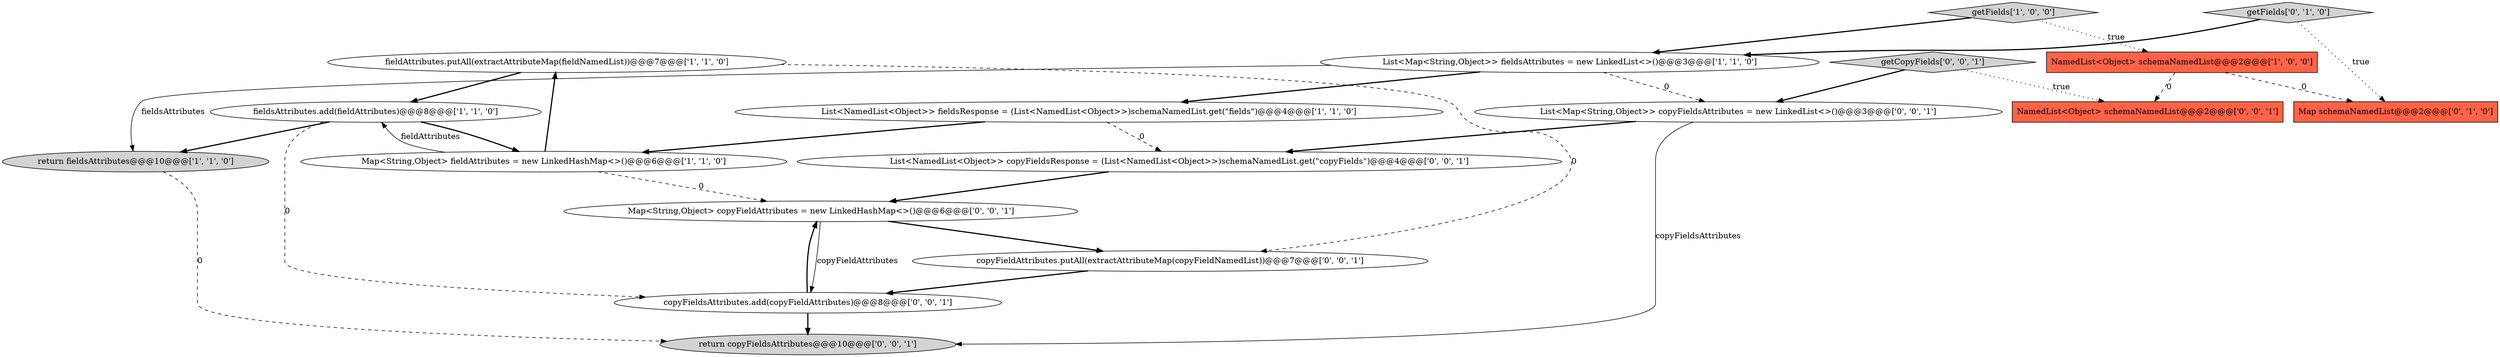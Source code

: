 digraph {
0 [style = filled, label = "fieldAttributes.putAll(extractAttributeMap(fieldNamedList))@@@7@@@['1', '1', '0']", fillcolor = white, shape = ellipse image = "AAA0AAABBB1BBB"];
6 [style = filled, label = "fieldsAttributes.add(fieldAttributes)@@@8@@@['1', '1', '0']", fillcolor = white, shape = ellipse image = "AAA0AAABBB1BBB"];
4 [style = filled, label = "Map<String,Object> fieldAttributes = new LinkedHashMap<>()@@@6@@@['1', '1', '0']", fillcolor = white, shape = ellipse image = "AAA0AAABBB1BBB"];
3 [style = filled, label = "getFields['1', '0', '0']", fillcolor = lightgray, shape = diamond image = "AAA0AAABBB1BBB"];
10 [style = filled, label = "Map<String,Object> copyFieldAttributes = new LinkedHashMap<>()@@@6@@@['0', '0', '1']", fillcolor = white, shape = ellipse image = "AAA0AAABBB3BBB"];
13 [style = filled, label = "copyFieldsAttributes.add(copyFieldAttributes)@@@8@@@['0', '0', '1']", fillcolor = white, shape = ellipse image = "AAA0AAABBB3BBB"];
5 [style = filled, label = "NamedList<Object> schemaNamedList@@@2@@@['1', '0', '0']", fillcolor = tomato, shape = box image = "AAA1AAABBB1BBB"];
16 [style = filled, label = "List<Map<String,Object>> copyFieldsAttributes = new LinkedList<>()@@@3@@@['0', '0', '1']", fillcolor = white, shape = ellipse image = "AAA0AAABBB3BBB"];
1 [style = filled, label = "List<Map<String,Object>> fieldsAttributes = new LinkedList<>()@@@3@@@['1', '1', '0']", fillcolor = white, shape = ellipse image = "AAA0AAABBB1BBB"];
8 [style = filled, label = "getFields['0', '1', '0']", fillcolor = lightgray, shape = diamond image = "AAA0AAABBB2BBB"];
14 [style = filled, label = "getCopyFields['0', '0', '1']", fillcolor = lightgray, shape = diamond image = "AAA0AAABBB3BBB"];
9 [style = filled, label = "Map schemaNamedList@@@2@@@['0', '1', '0']", fillcolor = tomato, shape = box image = "AAA1AAABBB2BBB"];
15 [style = filled, label = "List<NamedList<Object>> copyFieldsResponse = (List<NamedList<Object>>)schemaNamedList.get(\"copyFields\")@@@4@@@['0', '0', '1']", fillcolor = white, shape = ellipse image = "AAA0AAABBB3BBB"];
17 [style = filled, label = "copyFieldAttributes.putAll(extractAttributeMap(copyFieldNamedList))@@@7@@@['0', '0', '1']", fillcolor = white, shape = ellipse image = "AAA0AAABBB3BBB"];
12 [style = filled, label = "return copyFieldsAttributes@@@10@@@['0', '0', '1']", fillcolor = lightgray, shape = ellipse image = "AAA0AAABBB3BBB"];
7 [style = filled, label = "return fieldsAttributes@@@10@@@['1', '1', '0']", fillcolor = lightgray, shape = ellipse image = "AAA0AAABBB1BBB"];
11 [style = filled, label = "NamedList<Object> schemaNamedList@@@2@@@['0', '0', '1']", fillcolor = tomato, shape = box image = "AAA0AAABBB3BBB"];
2 [style = filled, label = "List<NamedList<Object>> fieldsResponse = (List<NamedList<Object>>)schemaNamedList.get(\"fields\")@@@4@@@['1', '1', '0']", fillcolor = white, shape = ellipse image = "AAA0AAABBB1BBB"];
14->16 [style = bold, label=""];
13->10 [style = bold, label=""];
16->15 [style = bold, label=""];
15->10 [style = bold, label=""];
3->1 [style = bold, label=""];
0->6 [style = bold, label=""];
10->13 [style = solid, label="copyFieldAttributes"];
5->9 [style = dashed, label="0"];
10->17 [style = bold, label=""];
16->12 [style = solid, label="copyFieldsAttributes"];
2->4 [style = bold, label=""];
0->17 [style = dashed, label="0"];
4->0 [style = bold, label=""];
2->15 [style = dashed, label="0"];
8->1 [style = bold, label=""];
6->4 [style = bold, label=""];
3->5 [style = dotted, label="true"];
13->12 [style = bold, label=""];
6->13 [style = dashed, label="0"];
1->7 [style = solid, label="fieldsAttributes"];
5->11 [style = dashed, label="0"];
1->16 [style = dashed, label="0"];
7->12 [style = dashed, label="0"];
14->11 [style = dotted, label="true"];
1->2 [style = bold, label=""];
17->13 [style = bold, label=""];
8->9 [style = dotted, label="true"];
6->7 [style = bold, label=""];
4->10 [style = dashed, label="0"];
4->6 [style = solid, label="fieldAttributes"];
}
